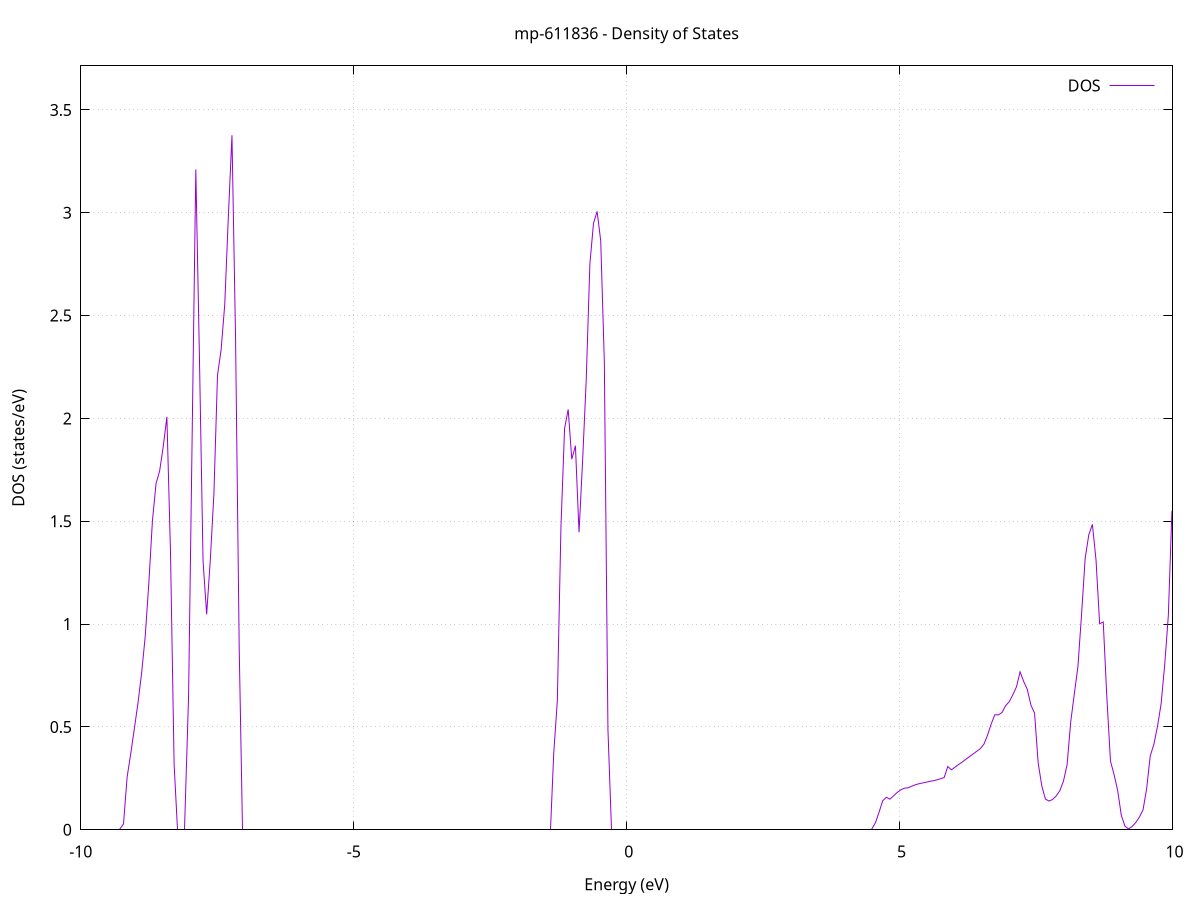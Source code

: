 set title 'mp-611836 - Density of States'
set xlabel 'Energy (eV)'
set ylabel 'DOS (states/eV)'
set grid
set xrange [-10:10]
set yrange [0:3.714]
set xzeroaxis lt -1
set terminal png size 800,600
set output 'mp-611836_dos_gnuplot.png'
plot '-' using 1:2 with lines title 'DOS'
-34.716700 0.000000
-34.650500 0.000000
-34.584300 0.000000
-34.518000 0.000000
-34.451800 0.000000
-34.385600 0.000000
-34.319300 0.000000
-34.253100 0.000000
-34.186900 0.000000
-34.120700 0.000000
-34.054400 0.000000
-33.988200 0.000000
-33.922000 0.000000
-33.855700 0.000000
-33.789500 0.000000
-33.723300 0.000000
-33.657000 0.000000
-33.590800 0.000000
-33.524600 0.000000
-33.458300 0.000000
-33.392100 0.000000
-33.325900 0.000000
-33.259600 0.000000
-33.193400 0.000000
-33.127200 0.000000
-33.060900 0.000000
-32.994700 0.000000
-32.928500 0.000000
-32.862200 0.000000
-32.796000 0.000000
-32.729800 0.000000
-32.663600 0.000000
-32.597300 0.000000
-32.531100 0.000000
-32.464900 0.000000
-32.398600 0.000000
-32.332400 0.000000
-32.266200 0.000000
-32.199900 0.000000
-32.133700 0.000000
-32.067500 0.000000
-32.001200 0.000000
-31.935000 0.000000
-31.868800 0.000000
-31.802500 0.000000
-31.736300 0.000000
-31.670100 0.000000
-31.603800 0.000000
-31.537600 0.000000
-31.471400 0.000000
-31.405100 0.000000
-31.338900 0.000000
-31.272700 0.000000
-31.206500 0.000000
-31.140200 0.000000
-31.074000 0.000000
-31.007800 0.000000
-30.941500 0.000000
-30.875300 0.000000
-30.809100 0.000000
-30.742800 0.000000
-30.676600 0.000000
-30.610400 0.000000
-30.544100 0.000000
-30.477900 0.000000
-30.411700 0.000000
-30.345400 0.000000
-30.279200 0.000000
-30.213000 0.000000
-30.146700 0.000000
-30.080500 0.000000
-30.014300 0.000000
-29.948100 0.000000
-29.881800 0.000000
-29.815600 0.000000
-29.749400 0.000000
-29.683100 0.000000
-29.616900 0.000000
-29.550700 0.000000
-29.484400 0.000000
-29.418200 0.000000
-29.352000 0.000000
-29.285700 0.000000
-29.219500 0.000000
-29.153300 0.000000
-29.087000 0.000000
-29.020800 0.000000
-28.954600 0.000000
-28.888300 0.000000
-28.822100 0.000000
-28.755900 0.000000
-28.689600 0.000000
-28.623400 0.000000
-28.557200 0.000000
-28.491000 0.000000
-28.424700 0.000000
-28.358500 0.000000
-28.292300 0.000000
-28.226000 0.000000
-28.159800 0.000000
-28.093600 0.000000
-28.027300 0.000000
-27.961100 0.000000
-27.894900 0.000000
-27.828600 0.000000
-27.762400 0.000000
-27.696200 0.000000
-27.629900 0.000000
-27.563700 0.000000
-27.497500 0.000000
-27.431200 7.122700
-27.365000 0.000000
-27.298800 0.000000
-27.232500 0.000000
-27.166300 0.000000
-27.100100 0.000000
-27.033900 0.000000
-26.967600 0.000000
-26.901400 0.000000
-26.835200 0.000000
-26.768900 0.000000
-26.702700 0.000000
-26.636500 0.000000
-26.570200 0.000000
-26.504000 0.000000
-26.437800 0.000000
-26.371500 0.000000
-26.305300 0.000000
-26.239100 0.000000
-26.172800 0.000000
-26.106600 0.000000
-26.040400 0.000000
-25.974100 0.000000
-25.907900 0.000000
-25.841700 0.000000
-25.775500 0.000000
-25.709200 0.000000
-25.643000 0.000000
-25.576800 0.000000
-25.510500 0.000000
-25.444300 0.000000
-25.378100 0.000000
-25.311800 0.000000
-25.245600 0.000000
-25.179400 0.000000
-25.113100 0.000000
-25.046900 0.000000
-24.980700 0.000000
-24.914400 0.000000
-24.848200 0.000000
-24.782000 0.000000
-24.715700 0.000000
-24.649500 0.000000
-24.583300 0.000000
-24.517000 0.000000
-24.450800 0.000000
-24.384600 0.000000
-24.318400 0.000000
-24.252100 0.000000
-24.185900 0.000000
-24.119700 0.000000
-24.053400 0.000000
-23.987200 0.000000
-23.921000 0.000000
-23.854700 0.000000
-23.788500 0.000000
-23.722300 0.000000
-23.656000 0.000000
-23.589800 0.000000
-23.523600 0.000000
-23.457300 0.000000
-23.391100 0.000000
-23.324900 0.000000
-23.258600 0.000000
-23.192400 0.000000
-23.126200 0.000000
-23.059900 0.000000
-22.993700 0.000000
-22.927500 0.000000
-22.861300 0.000000
-22.795000 0.000000
-22.728800 0.000000
-22.662600 0.000000
-22.596300 0.000000
-22.530100 0.000000
-22.463900 0.000000
-22.397600 0.000000
-22.331400 0.000000
-22.265200 0.000000
-22.198900 0.000000
-22.132700 0.000000
-22.066500 0.000000
-22.000200 0.000000
-21.934000 0.000000
-21.867800 0.000000
-21.801500 0.000000
-21.735300 0.000000
-21.669100 0.000000
-21.602900 0.000000
-21.536600 0.000000
-21.470400 0.000000
-21.404200 0.000000
-21.337900 0.000000
-21.271700 0.000000
-21.205500 0.000000
-21.139200 0.000000
-21.073000 0.000000
-21.006800 0.000000
-20.940500 0.000000
-20.874300 0.000000
-20.808100 0.000000
-20.741800 0.000000
-20.675600 0.000000
-20.609400 0.000000
-20.543100 0.000000
-20.476900 0.000000
-20.410700 0.000000
-20.344400 0.000000
-20.278200 0.000000
-20.212000 0.000000
-20.145800 0.000000
-20.079500 0.000000
-20.013300 0.000000
-19.947100 0.000000
-19.880800 0.000000
-19.814600 0.000000
-19.748400 0.000000
-19.682100 0.000000
-19.615900 0.000000
-19.549700 0.000000
-19.483400 0.000000
-19.417200 0.000000
-19.351000 0.000000
-19.284700 0.000000
-19.218500 0.000000
-19.152300 0.000000
-19.086000 0.000000
-19.019800 0.000000
-18.953600 0.000000
-18.887300 0.000000
-18.821100 0.000000
-18.754900 0.000000
-18.688700 0.000000
-18.622400 0.000000
-18.556200 0.000000
-18.490000 0.000000
-18.423700 0.000000
-18.357500 0.000000
-18.291300 0.000000
-18.225000 0.000000
-18.158800 0.000000
-18.092600 0.000000
-18.026300 0.000000
-17.960100 0.000000
-17.893900 0.000000
-17.827600 0.000000
-17.761400 0.000000
-17.695200 0.000000
-17.628900 0.000000
-17.562700 0.000000
-17.496500 0.000000
-17.430300 0.000000
-17.364000 0.000000
-17.297800 0.000000
-17.231600 0.000000
-17.165300 0.000000
-17.099100 0.000000
-17.032900 0.000000
-16.966600 0.000000
-16.900400 0.000000
-16.834200 0.000000
-16.767900 0.000000
-16.701700 0.000000
-16.635500 0.000000
-16.569200 0.000000
-16.503000 0.000000
-16.436800 0.000000
-16.370500 0.000000
-16.304300 0.000000
-16.238100 0.000000
-16.171800 0.000000
-16.105600 0.000000
-16.039400 0.000000
-15.973200 0.000000
-15.906900 0.000000
-15.840700 0.000000
-15.774500 0.000000
-15.708200 0.000000
-15.642000 0.000000
-15.575800 0.000000
-15.509500 0.000000
-15.443300 0.000000
-15.377100 0.000000
-15.310800 0.000000
-15.244600 0.376000
-15.178400 0.699800
-15.112100 1.094900
-15.045900 1.733400
-14.979700 3.137300
-14.913400 4.084500
-14.847200 5.174300
-14.781000 0.000000
-14.714800 0.000000
-14.648500 0.000000
-14.582300 0.000000
-14.516100 0.000000
-14.449800 0.000000
-14.383600 0.000000
-14.317400 0.000000
-14.251100 0.000000
-14.184900 0.000000
-14.118700 0.000000
-14.052400 0.000000
-13.986200 0.000000
-13.920000 0.000000
-13.853700 0.000000
-13.787500 0.000000
-13.721300 0.000000
-13.655000 0.000000
-13.588800 0.000000
-13.522600 0.000000
-13.456300 0.000000
-13.390100 0.000000
-13.323900 0.000000
-13.257700 0.000000
-13.191400 0.000000
-13.125200 0.000000
-13.059000 0.000000
-12.992700 0.000000
-12.926500 0.000000
-12.860300 0.000000
-12.794000 0.000000
-12.727800 0.000000
-12.661600 0.000000
-12.595300 0.000000
-12.529100 0.000000
-12.462900 0.000000
-12.396600 0.000000
-12.330400 0.000000
-12.264200 0.000000
-12.197900 0.000000
-12.131700 0.000000
-12.065500 0.000000
-11.999200 0.000000
-11.933000 0.000000
-11.866800 0.000000
-11.800600 0.000000
-11.734300 0.000000
-11.668100 0.000000
-11.601900 0.000000
-11.535600 0.000000
-11.469400 0.000000
-11.403200 0.000000
-11.336900 0.000000
-11.270700 0.000000
-11.204500 0.000000
-11.138200 0.000000
-11.072000 0.000000
-11.005800 0.000000
-10.939500 0.000000
-10.873300 0.000000
-10.807100 0.000000
-10.740800 0.000000
-10.674600 0.000000
-10.608400 0.000000
-10.542200 0.000000
-10.475900 0.000000
-10.409700 0.000000
-10.343500 0.000000
-10.277200 0.000000
-10.211000 0.000000
-10.144800 0.000000
-10.078500 0.000000
-10.012300 0.000000
-9.946100 0.000000
-9.879800 0.000000
-9.813600 0.000000
-9.747400 0.000000
-9.681100 0.000000
-9.614900 0.000000
-9.548700 0.000000
-9.482400 0.000000
-9.416200 0.000000
-9.350000 0.000000
-9.283700 0.000000
-9.217500 0.028400
-9.151300 0.256100
-9.085100 0.369800
-9.018800 0.491800
-8.952600 0.616100
-8.886400 0.760000
-8.820100 0.938500
-8.753900 1.196700
-8.687700 1.501600
-8.621400 1.682900
-8.555200 1.745000
-8.489000 1.864700
-8.422700 2.007500
-8.356500 1.347100
-8.290300 0.317700
-8.224000 0.000000
-8.157800 0.000000
-8.091600 0.000000
-8.025300 0.649200
-7.959100 1.931200
-7.892900 3.210300
-7.826600 2.300300
-7.760400 1.306800
-7.694200 1.047300
-7.628000 1.309500
-7.561700 1.629900
-7.495500 2.209800
-7.429300 2.333500
-7.363000 2.553000
-7.296800 2.979300
-7.230600 3.376500
-7.164300 2.385300
-7.098100 0.888300
-7.031900 0.000000
-6.965600 0.000000
-6.899400 0.000000
-6.833200 0.000000
-6.766900 0.000000
-6.700700 0.000000
-6.634500 0.000000
-6.568200 0.000000
-6.502000 0.000000
-6.435800 0.000000
-6.369600 0.000000
-6.303300 0.000000
-6.237100 0.000000
-6.170900 0.000000
-6.104600 0.000000
-6.038400 0.000000
-5.972200 0.000000
-5.905900 0.000000
-5.839700 0.000000
-5.773500 0.000000
-5.707200 0.000000
-5.641000 0.000000
-5.574800 0.000000
-5.508500 0.000000
-5.442300 0.000000
-5.376100 0.000000
-5.309800 0.000000
-5.243600 0.000000
-5.177400 0.000000
-5.111100 0.000000
-5.044900 0.000000
-4.978700 0.000000
-4.912500 0.000000
-4.846200 0.000000
-4.780000 0.000000
-4.713800 0.000000
-4.647500 0.000000
-4.581300 0.000000
-4.515100 0.000000
-4.448800 0.000000
-4.382600 0.000000
-4.316400 0.000000
-4.250100 0.000000
-4.183900 0.000000
-4.117700 0.000000
-4.051400 0.000000
-3.985200 0.000000
-3.919000 0.000000
-3.852700 0.000000
-3.786500 0.000000
-3.720300 0.000000
-3.654000 0.000000
-3.587800 0.000000
-3.521600 0.000000
-3.455400 0.000000
-3.389100 0.000000
-3.322900 0.000000
-3.256700 0.000000
-3.190400 0.000000
-3.124200 0.000000
-3.058000 0.000000
-2.991700 0.000000
-2.925500 0.000000
-2.859300 0.000000
-2.793000 0.000000
-2.726800 0.000000
-2.660600 0.000000
-2.594300 0.000000
-2.528100 0.000000
-2.461900 0.000000
-2.395600 0.000000
-2.329400 0.000000
-2.263200 0.000000
-2.197000 0.000000
-2.130700 0.000000
-2.064500 0.000000
-1.998300 0.000000
-1.932000 0.000000
-1.865800 0.000000
-1.799600 0.000000
-1.733300 0.000000
-1.667100 0.000000
-1.600900 0.000000
-1.534600 0.000000
-1.468400 0.000000
-1.402200 0.000000
-1.335900 0.370600
-1.269700 0.627100
-1.203500 1.472800
-1.137200 1.950900
-1.071000 2.043700
-1.004800 1.801500
-0.938500 1.867300
-0.872300 1.446300
-0.806100 1.798300
-0.739900 2.191800
-0.673600 2.750600
-0.607400 2.948600
-0.541200 3.006300
-0.474900 2.863900
-0.408700 2.274500
-0.342500 0.486300
-0.276200 0.000000
-0.210000 0.000000
-0.143800 0.000000
-0.077500 0.000000
-0.011300 0.000000
0.054900 0.000000
0.121200 0.000000
0.187400 0.000000
0.253600 0.000000
0.319900 0.000000
0.386100 0.000000
0.452300 0.000000
0.518600 0.000000
0.584800 0.000000
0.651000 0.000000
0.717200 0.000000
0.783500 0.000000
0.849700 0.000000
0.915900 0.000000
0.982200 0.000000
1.048400 0.000000
1.114600 0.000000
1.180900 0.000000
1.247100 0.000000
1.313300 0.000000
1.379600 0.000000
1.445800 0.000000
1.512000 0.000000
1.578300 0.000000
1.644500 0.000000
1.710700 0.000000
1.777000 0.000000
1.843200 0.000000
1.909400 0.000000
1.975600 0.000000
2.041900 0.000000
2.108100 0.000000
2.174300 0.000000
2.240600 0.000000
2.306800 0.000000
2.373000 0.000000
2.439300 0.000000
2.505500 0.000000
2.571700 0.000000
2.638000 0.000000
2.704200 0.000000
2.770400 0.000000
2.836700 0.000000
2.902900 0.000000
2.969100 0.000000
3.035400 0.000000
3.101600 0.000000
3.167800 0.000000
3.234100 0.000000
3.300300 0.000000
3.366500 0.000000
3.432700 0.000000
3.499000 0.000000
3.565200 0.000000
3.631400 0.000000
3.697700 0.000000
3.763900 0.000000
3.830100 0.000000
3.896400 0.000000
3.962600 0.000000
4.028800 0.000000
4.095100 0.000000
4.161300 0.000000
4.227500 0.000000
4.293800 0.000000
4.360000 0.000000
4.426200 0.000000
4.492500 0.000000
4.558700 0.034600
4.624900 0.086000
4.691200 0.140900
4.757400 0.158000
4.823600 0.148800
4.889800 0.165000
4.956100 0.181300
5.022300 0.194100
5.088500 0.202300
5.154800 0.204100
5.221000 0.211600
5.287200 0.218600
5.353500 0.223700
5.419700 0.227500
5.485900 0.231200
5.552200 0.235300
5.618400 0.238300
5.684600 0.242500
5.750900 0.248300
5.817100 0.254200
5.883300 0.307600
5.949600 0.291500
6.015800 0.304600
6.082000 0.317200
6.148200 0.329500
6.214500 0.342700
6.280700 0.355700
6.346900 0.368600
6.413200 0.381500
6.479400 0.394400
6.545600 0.416400
6.611900 0.460100
6.678100 0.513900
6.744300 0.559100
6.810600 0.558300
6.876800 0.570100
6.943000 0.603300
7.009300 0.622700
7.075500 0.656700
7.141700 0.695100
7.208000 0.767900
7.274200 0.720700
7.340400 0.682100
7.406700 0.605700
7.472900 0.567200
7.539100 0.325400
7.605300 0.213100
7.671600 0.149300
7.737800 0.139600
7.804000 0.147500
7.870300 0.164600
7.936500 0.190200
8.002700 0.236800
8.069000 0.316400
8.135200 0.523800
8.201400 0.660700
8.267700 0.793800
8.333900 1.046800
8.400100 1.319900
8.466400 1.433900
8.532600 1.484900
8.598800 1.312100
8.665100 1.001700
8.731300 1.010400
8.797500 0.643300
8.863800 0.333800
8.930000 0.267700
8.996200 0.190100
9.062400 0.070100
9.128700 0.017400
9.194900 0.004200
9.261100 0.016100
9.327400 0.035400
9.393600 0.061600
9.459800 0.096300
9.526100 0.199000
9.592300 0.359100
9.658500 0.415100
9.724800 0.502600
9.791000 0.611500
9.857200 0.801900
9.923500 1.040700
9.989700 1.550600
10.055900 1.120900
10.122200 0.777900
10.188400 0.707400
10.254600 0.663500
10.320800 0.612400
10.387100 0.558400
10.453300 0.514800
10.519500 0.473400
10.585800 0.415500
10.652000 0.363600
10.718200 0.323600
10.784500 0.302400
10.850700 0.273900
10.916900 0.287200
10.983200 0.338000
11.049400 0.392200
11.115600 0.552900
11.181900 0.690000
11.248100 0.813500
11.314300 0.891700
11.380600 0.986800
11.446800 0.847100
11.513000 0.737800
11.579300 0.679000
11.645500 0.612500
11.711700 0.576200
11.777900 0.549300
11.844200 0.522300
11.910400 0.472100
11.976600 0.434100
12.042900 0.421500
12.109100 0.418800
12.175300 0.417100
12.241600 0.419400
12.307800 0.425600
12.374000 0.416900
12.440300 0.393000
12.506500 0.364900
12.572700 0.348900
12.639000 0.324000
12.705200 0.292000
12.771400 0.266000
12.837700 0.229500
12.903900 0.184300
12.970100 0.155300
13.036400 0.136900
13.102600 0.122100
13.168800 0.109400
13.235000 0.112800
13.301300 0.147600
13.367500 0.234900
13.433700 0.288600
13.500000 0.335100
13.566200 0.388700
13.632400 0.440200
13.698700 0.522800
13.764900 0.585500
13.831100 0.590100
13.897400 0.586000
13.963600 0.858500
14.029800 0.639100
14.096100 0.594700
14.162300 0.568200
14.228500 0.554800
14.294800 0.530700
14.361000 0.500800
14.427200 0.473900
14.493400 0.455500
14.559700 0.456200
14.625900 0.450700
14.692100 0.400600
14.758400 0.409200
14.824600 0.431000
14.890800 0.443700
14.957100 0.482900
15.023300 0.512400
15.089500 0.526700
15.155800 0.564800
15.222000 0.618900
15.288200 0.652400
15.354500 0.660700
15.420700 0.707500
15.486900 0.798600
15.553200 0.813000
15.619400 0.792200
15.685600 0.773500
15.751900 0.739100
15.818100 0.702300
15.884300 0.673000
15.950500 0.748400
16.016800 0.660200
16.083000 0.619500
16.149200 0.600500
16.215500 0.576500
16.281700 0.553700
16.347900 0.549200
16.414200 0.578100
16.480400 0.554100
16.546600 0.533300
16.612900 0.505400
16.679100 0.495300
16.745300 0.490900
16.811600 0.468400
16.877800 0.434400
16.944000 0.419300
17.010300 0.429800
17.076500 0.448600
17.142700 0.466000
17.209000 0.487700
17.275200 0.507600
17.341400 0.501800
17.407600 0.482700
17.473900 0.474800
17.540100 0.498700
17.606300 0.523500
17.672600 0.505500
17.738800 0.492900
17.805000 0.502300
17.871300 0.529900
17.937500 0.545700
18.003700 0.586000
18.070000 0.601800
18.136200 0.548000
18.202400 0.522500
18.268700 0.507300
18.334900 0.480400
18.401100 0.461200
18.467400 0.445400
18.533600 0.461500
18.599800 0.440700
18.666000 0.426100
18.732300 0.438600
18.798500 0.411400
18.864700 0.417000
18.931000 0.438400
18.997200 0.457500
19.063400 0.476100
19.129700 0.493900
19.195900 0.507200
19.262100 0.521400
19.328400 0.552800
19.394600 0.597400
19.460800 0.553200
19.527100 0.503700
19.593300 0.490700
19.659500 0.485800
19.725800 0.481200
19.792000 0.482400
19.858200 0.483200
19.924500 0.470800
19.990700 0.453800
20.056900 0.443700
20.123100 0.435200
20.189400 0.422600
20.255600 0.412500
20.321800 0.409500
20.388100 0.416200
20.454300 0.458100
20.520500 0.507800
20.586800 0.530600
20.653000 0.531500
20.719200 0.543000
20.785500 0.559800
20.851700 0.579400
20.917900 0.607800
20.984200 0.606500
21.050400 0.604500
21.116600 0.600300
21.182900 0.597200
21.249100 0.586000
21.315300 0.567900
21.381600 0.565900
21.447800 0.559700
21.514000 0.564100
21.580200 0.593100
21.646500 0.624800
21.712700 0.659200
21.778900 0.705400
21.845200 0.752700
21.911400 0.793900
21.977600 0.823700
22.043900 0.850300
22.110100 0.864800
22.176300 0.837400
22.242600 0.811900
22.308800 0.770500
22.375000 0.729600
22.441300 0.689000
22.507500 0.656800
22.573700 0.657900
22.640000 0.614800
22.706200 0.558800
22.772400 0.537200
22.838600 0.529000
22.904900 0.517700
22.971100 0.508100
23.037300 0.485100
23.103600 0.454100
23.169800 0.445800
23.236000 0.449700
23.302300 0.495400
23.368500 0.567200
23.434700 0.640100
23.501000 0.715200
23.567200 0.771500
23.633400 0.803400
23.699700 0.838900
23.765900 0.886700
23.832100 0.849000
23.898400 0.828300
23.964600 0.799600
24.030800 0.766400
24.097100 0.677000
24.163300 0.521900
24.229500 0.425100
24.295700 0.388400
24.362000 0.376300
24.428200 0.429300
24.494400 0.489000
24.560700 0.547300
24.626900 0.597000
24.693100 0.631300
24.759400 0.656000
24.825600 0.688000
24.891800 0.756900
24.958100 0.815700
25.024300 0.866600
25.090500 0.947300
25.156800 0.931000
25.223000 0.940800
25.289200 0.984500
25.355500 0.942500
25.421700 0.905000
25.487900 0.768700
25.554200 0.718700
25.620400 0.618800
25.686600 0.566700
25.752800 0.628600
25.819100 0.755600
25.885300 0.789000
25.951500 0.809600
26.017800 0.841800
26.084000 0.881100
26.150200 0.961500
26.216500 0.991700
26.282700 1.051000
26.348900 1.086700
26.415200 1.126300
26.481400 1.100500
26.547600 1.021000
26.613900 0.970200
26.680100 0.948600
26.746300 1.004300
26.812600 0.887500
26.878800 0.781400
26.945000 0.688000
27.011200 0.623000
27.077500 0.565900
27.143700 0.581100
27.209900 0.653100
27.276200 0.674300
27.342400 0.730700
27.408600 0.802100
27.474900 0.855300
27.541100 0.889900
27.607300 0.828100
27.673600 0.805400
27.739800 0.807300
27.806000 0.851700
27.872300 0.819100
27.938500 0.757700
28.004700 0.736400
28.071000 0.747400
28.137200 0.793700
28.203400 0.815200
28.269700 0.851900
28.335900 0.842900
28.402100 0.995600
28.468300 1.041700
28.534600 1.069700
28.600800 1.101100
28.667000 1.134200
28.733300 1.083500
28.799500 1.058100
28.865700 1.059300
28.932000 1.040600
28.998200 1.045200
29.064400 0.986300
29.130700 0.961800
29.196900 0.948200
29.263100 0.904800
29.329400 0.863600
29.395600 0.786200
29.461800 0.731400
29.528100 0.708800
29.594300 0.685000
29.660500 0.671900
29.726800 0.727600
29.793000 0.771200
29.859200 0.893700
29.925400 1.062400
29.991700 0.907300
30.057900 0.774300
30.124100 0.693300
30.190400 0.650600
30.256600 0.731800
30.322800 0.692200
30.389100 0.731400
30.455300 0.740300
30.521500 0.699600
30.587800 0.677900
30.654000 0.654000
30.720200 0.629700
30.786500 0.615500
30.852700 0.658300
30.918900 0.720500
30.985200 0.737400
31.051400 0.748500
31.117600 0.745200
31.183800 0.731600
31.250100 0.725300
31.316300 0.725700
31.382500 0.734700
31.448800 0.734500
31.515000 0.768200
31.581200 0.755600
31.647500 0.771400
31.713700 0.802900
31.779900 0.767800
31.846200 0.725800
31.912400 0.700700
31.978600 0.686000
32.044900 0.700100
32.111100 0.672300
32.177300 0.637600
32.243600 0.613400
32.309800 0.598400
32.376000 0.594000
32.442300 0.584400
32.508500 0.584300
32.574700 0.596800
32.640900 0.610200
32.707200 0.621000
32.773400 0.635000
32.839600 0.665500
32.905900 0.663800
32.972100 0.686600
33.038300 0.723200
33.104600 0.748900
33.170800 0.812400
33.237000 0.745000
33.303300 0.731100
33.369500 0.710100
33.435700 0.707800
33.502000 0.698800
33.568200 0.689300
33.634400 0.692000
33.700700 0.653800
33.766900 0.631100
33.833100 0.591100
33.899400 0.581400
33.965600 0.586200
34.031800 0.579400
34.098000 0.581000
34.164300 0.585800
34.230500 0.533600
34.296700 0.537100
34.363000 0.547200
34.429200 0.562800
34.495400 0.580700
34.561700 0.613600
34.627900 0.640300
34.694100 0.646900
34.760400 0.659600
34.826600 0.685900
34.892800 0.694000
34.959100 0.728300
35.025300 0.725000
35.091500 0.716500
35.157800 0.710800
35.224000 0.708500
35.290200 0.698300
35.356400 0.685900
35.422700 0.676300
35.488900 0.659200
35.555100 0.645000
35.621400 0.635200
35.687600 0.749300
35.753800 0.751400
35.820100 0.771100
35.886300 0.785300
35.952500 0.799200
36.018800 0.796700
36.085000 0.818000
36.151200 0.861000
36.217500 0.855900
36.283700 0.837400
36.349900 0.832300
36.416200 0.982900
36.482400 0.903400
36.548600 0.850400
36.614900 0.831100
36.681100 0.834300
36.747300 0.839600
36.813500 0.836600
36.879800 0.828200
36.946000 0.796000
37.012200 0.771400
37.078500 0.750900
37.144700 0.753600
37.210900 0.778700
37.277200 0.801000
37.343400 0.808100
37.409600 0.814900
37.475900 0.826400
37.542100 0.812900
37.608300 0.767800
37.674600 0.772500
37.740800 0.798900
37.807000 0.801300
37.873300 0.802500
37.939500 0.807600
38.005700 0.812200
38.071900 0.794500
38.138200 0.731300
38.204400 0.696400
38.270600 0.704000
38.336900 0.754600
38.403100 0.792200
38.469300 0.785000
38.535600 0.782600
38.601800 0.781500
38.668000 0.779900
38.734300 0.777100
38.800500 0.781300
38.866700 0.790900
38.933000 0.800300
38.999200 0.818200
39.065400 0.859400
39.131700 0.900500
39.197900 0.901000
39.264100 0.852400
39.330400 0.813700
39.396600 0.803100
39.462800 0.832000
39.529000 0.848800
39.595300 0.857700
39.661500 0.870600
39.727700 0.943900
39.794000 1.013300
39.860200 1.003900
39.926400 0.992800
39.992700 1.008800
40.058900 1.017800
40.125100 0.994200
40.191400 0.949500
40.257600 0.940300
40.323800 0.914500
40.390100 0.856700
40.456300 0.863800
40.522500 0.835500
40.588800 0.789700
40.655000 0.761800
40.721200 0.737600
40.787500 0.737300
40.853700 0.770100
40.919900 0.842700
40.986100 0.904000
41.052400 0.980200
41.118600 1.064700
41.184800 1.082600
41.251100 1.074200
41.317300 1.023300
41.383500 0.985600
41.449800 0.837100
41.516000 0.789300
41.582200 0.768200
41.648500 0.771700
41.714700 0.761100
41.780900 0.761400
41.847200 0.769900
41.913400 0.761800
41.979600 0.726400
42.045900 0.713700
42.112100 0.740000
42.178300 0.768400
42.244500 0.797900
42.310800 0.831400
42.377000 0.859600
42.443200 0.891500
42.509500 0.926000
42.575700 0.953000
42.641900 0.979100
42.708200 0.978500
42.774400 0.951800
42.840600 0.916600
42.906900 0.866100
42.973100 0.832700
43.039300 0.816600
43.105600 0.818300
43.171800 0.812000
43.238000 0.812400
43.304300 0.778400
43.370500 0.751100
43.436700 0.754100
43.503000 0.723100
43.569200 0.730300
43.635400 0.750300
43.701600 0.771400
43.767900 0.813200
43.834100 0.839300
43.900300 0.843000
43.966600 0.839800
44.032800 0.858400
44.099000 0.854100
44.165300 0.847100
44.231500 0.843900
44.297700 0.830800
44.364000 0.813900
44.430200 0.789300
44.496400 0.771900
44.562700 0.781400
44.628900 0.795400
44.695100 0.816000
44.761400 0.829000
44.827600 0.837800
44.893800 0.872300
44.960100 0.901900
45.026300 0.938200
45.092500 0.962800
45.158700 0.979600
45.225000 0.973200
45.291200 0.977200
45.357400 0.995900
45.423700 0.971700
45.489900 0.945200
45.556100 0.913300
45.622400 0.900300
45.688600 0.897400
45.754800 0.903800
45.821100 0.908400
45.887300 0.909000
45.953500 0.910400
46.019800 0.912600
46.086000 0.906800
46.152200 0.894900
46.218500 0.893700
46.284700 0.892400
46.350900 0.927300
46.417100 1.009300
46.483400 1.046700
46.549600 1.096000
46.615800 1.141500
46.682100 1.122900
46.748300 1.105300
46.814500 1.071700
46.880800 1.026300
46.947000 0.961800
47.013200 0.936000
47.079500 0.934800
47.145700 0.925200
47.211900 0.922200
47.278200 0.949900
47.344400 0.987000
47.410600 0.999700
47.476900 1.014800
47.543100 1.008400
47.609300 0.984900
47.675600 0.957300
47.741800 0.997100
47.808000 1.028500
47.874200 1.071600
47.940500 1.105300
48.006700 1.021300
48.072900 0.992100
48.139200 0.989300
48.205400 0.983100
48.271600 1.009400
48.337900 1.053900
48.404100 1.058200
48.470300 1.061600
48.536600 1.046700
48.602800 1.032700
48.669000 1.031500
48.735300 1.029800
48.801500 1.012700
48.867700 1.008500
48.934000 1.029800
49.000200 1.032500
49.066400 1.018900
49.132700 1.020200
49.198900 1.038800
49.265100 1.033800
49.331300 1.001900
49.397600 0.976300
49.463800 0.957200
49.530000 0.949500
49.596300 0.990500
49.662500 1.005500
49.728700 0.972800
49.795000 0.888300
49.861200 0.864100
49.927400 0.861600
49.993700 0.866700
50.059900 0.883100
50.126100 0.905900
50.192400 0.930700
50.258600 0.953000
50.324800 0.981500
50.391100 0.926900
50.457300 0.906900
50.523500 0.911900
50.589700 0.921700
50.656000 0.908900
50.722200 0.884600
50.788400 0.875000
50.854700 0.884800
50.920900 0.892000
50.987100 0.902100
51.053400 0.949600
51.119600 0.944500
51.185800 0.938500
51.252100 0.941300
51.318300 0.943600
51.384500 0.945400
51.450800 0.946600
51.517000 0.932200
51.583200 0.912100
51.649500 0.906500
51.715700 0.905900
51.781900 0.913100
51.848200 0.918400
51.914400 0.906200
51.980600 0.880900
52.046800 0.886400
52.113100 0.906200
52.179300 0.922900
52.245500 0.932200
52.311800 0.971600
52.378000 0.986300
52.444200 0.983500
52.510500 0.997900
52.576700 0.996500
52.642900 0.982500
52.709200 0.969600
52.775400 0.954300
52.841600 0.928800
52.907900 0.876600
52.974100 0.860300
53.040300 0.846700
53.106600 0.851300
53.172800 0.861100
53.239000 0.860400
53.305300 0.845300
53.371500 0.854500
53.437700 0.972900
53.503900 0.921400
53.570200 0.888600
53.636400 0.876100
53.702600 0.867100
53.768900 0.858100
53.835100 0.867400
53.901300 0.886500
53.967600 0.903400
54.033800 0.916500
54.100000 0.938100
54.166300 0.989400
54.232500 0.987000
54.298700 1.018600
54.365000 1.101000
54.431200 1.029900
54.497400 1.020800
54.563700 1.015400
54.629900 1.005300
54.696100 0.987800
54.762300 0.975200
54.828600 0.963600
54.894800 0.957300
54.961000 0.977800
55.027300 0.993700
55.093500 1.017500
55.159700 1.029800
55.226000 1.016700
55.292200 1.024900
55.358400 1.045900
55.424700 1.085200
55.490900 1.131900
55.557100 1.143900
55.623400 1.137900
55.689600 1.116000
55.755800 1.111500
55.822100 1.092300
55.888300 1.065000
55.954500 1.076800
56.020800 1.039300
56.087000 1.025100
56.153200 1.027500
56.219400 1.084100
56.285700 0.990900
56.351900 0.979000
56.418100 0.973800
56.484400 0.974900
56.550600 0.999900
56.616800 1.055500
56.683100 1.022200
56.749300 1.040500
56.815500 1.074400
56.881800 1.111900
56.948000 1.141600
57.014200 1.182400
57.080500 1.226300
57.146700 1.168900
57.212900 1.166500
57.279200 1.179300
57.345400 1.125100
57.411600 1.049000
57.477900 0.970600
57.544100 0.899900
57.610300 0.887300
57.676500 0.901200
57.742800 0.897300
57.809000 0.903800
57.875200 0.947700
57.941500 0.974500
58.007700 0.947300
58.073900 0.964400
58.140200 1.009200
58.206400 1.057600
58.272600 1.059100
58.338900 0.989700
58.405100 0.931900
58.471300 0.916400
58.537600 0.861100
58.603800 0.857100
58.670000 0.889800
58.736300 0.939200
58.802500 0.995900
58.868700 1.046800
58.934900 1.045000
59.001200 0.977500
59.067400 0.952200
59.133600 0.909200
59.199900 0.877000
59.266100 0.838900
59.332300 0.838500
59.398600 0.857400
59.464800 0.875000
59.531000 0.927800
59.597300 0.860400
59.663500 0.834900
59.729700 0.850000
59.796000 0.827700
59.862200 0.832600
59.928400 0.839700
59.994700 0.848400
60.060900 0.860300
60.127100 0.891600
60.193400 0.928100
60.259600 0.952900
60.325800 0.969400
60.392000 0.986500
60.458300 1.022700
60.524500 1.053200
60.590700 1.044000
60.657000 1.013000
60.723200 1.010700
60.789400 1.026100
60.855700 1.049200
60.921900 1.030200
60.988100 1.022500
61.054400 1.032000
61.120600 1.056400
61.186800 1.098700
61.253100 1.163100
61.319300 1.250800
61.385500 1.257300
61.451800 1.242000
61.518000 1.135200
61.584200 1.064600
61.650500 1.024200
61.716700 0.979100
61.782900 1.000500
61.849100 0.931600
61.915400 0.982000
61.981600 1.001900
62.047800 1.042600
62.114100 1.056900
62.180300 1.049300
62.246500 1.027100
62.312800 1.035000
62.379000 1.030100
62.445200 1.045800
62.511500 1.071600
62.577700 1.091900
62.643900 1.092400
62.710200 1.082100
62.776400 1.171800
62.842600 1.116900
62.908900 1.086200
62.975100 1.054000
63.041300 1.065200
63.107500 1.062400
63.173800 1.068600
63.240000 1.111900
63.306200 1.131700
63.372500 1.128000
63.438700 1.102600
63.504900 1.073200
63.571200 1.022500
63.637400 1.000600
63.703600 0.945800
63.769900 0.941200
63.836100 0.956500
63.902300 0.988800
63.968600 1.015400
64.034800 1.034000
64.101000 1.077500
64.167300 1.077600
64.233500 1.044300
64.299700 0.994300
64.366000 0.914000
64.432200 0.892000
64.498400 0.926200
64.564600 0.975800
64.630900 1.012600
64.697100 1.060200
64.763300 1.065400
64.829600 1.097100
64.895800 1.125900
64.962000 1.167800
65.028300 1.212100
65.094500 1.228000
65.160700 1.280600
65.227000 1.275200
65.293200 1.230100
65.359400 1.187500
65.425700 1.130800
65.491900 1.085700
65.558100 1.067200
65.624400 1.096900
65.690600 1.100000
65.756800 1.084100
65.823100 1.086700
65.889300 1.075500
65.955500 1.063300
66.021700 1.047500
66.088000 1.048700
66.154200 1.030300
66.220400 1.078100
66.286700 1.151300
66.352900 1.141900
66.419100 1.158000
66.485400 1.152400
66.551600 1.159600
66.617800 1.163200
66.684100 1.071400
66.750300 0.997700
66.816500 0.965700
66.882800 0.943400
66.949000 0.930700
67.015200 0.923900
67.081500 0.919300
67.147700 0.934800
67.213900 0.973400
67.280100 0.998400
67.346400 1.038100
67.412600 1.085000
67.478800 1.119100
67.545100 1.144200
67.611300 1.157600
67.677500 1.211600
67.743800 1.198600
67.810000 1.243300
67.876200 1.285300
67.942500 1.253100
68.008700 1.180300
68.074900 1.143300
68.141200 1.095200
68.207400 1.065100
68.273600 1.044500
68.339900 1.042700
68.406100 1.053000
68.472300 1.058200
68.538600 1.082500
68.604800 1.116900
68.671000 1.200300
68.737200 1.217200
68.803500 1.146000
68.869700 1.105400
68.935900 1.112500
69.002200 1.129000
69.068400 1.128800
69.134600 1.137900
69.200900 1.137000
69.267100 1.100200
69.333300 1.056900
69.399600 1.081200
69.465800 1.093500
69.532000 1.097900
69.598300 1.135400
69.664500 1.114300
69.730700 1.065100
69.797000 1.038700
69.863200 1.025100
69.929400 1.047000
69.995700 1.049500
70.061900 1.051000
70.128100 1.023700
70.194300 0.999000
70.260600 1.022600
70.326800 1.060800
70.393000 1.104500
70.459300 1.117900
70.525500 1.094700
70.591700 1.093600
70.658000 1.105900
70.724200 1.108700
70.790400 1.123300
70.856700 1.126200
70.922900 1.136800
70.989100 1.148100
71.055400 1.155100
71.121600 1.151700
71.187800 1.138800
71.254100 1.103900
71.320300 1.077200
71.386500 1.066100
71.452700 1.052100
71.519000 1.034500
71.585200 1.021400
71.651400 1.024500
71.717700 1.032800
71.783900 1.041700
71.850100 1.029900
71.916400 1.016900
71.982600 1.002900
72.048800 1.022600
72.115100 1.039200
72.181300 1.042500
72.247500 1.020000
72.313800 0.991100
72.380000 0.991500
72.446200 0.998900
72.512500 1.024500
72.578700 1.056300
72.644900 1.101300
72.711200 1.144500
72.777400 1.152900
72.843600 1.154200
72.909800 1.171500
72.976100 1.180100
73.042300 1.185600
73.108500 1.178700
73.174800 1.167800
73.241000 1.161300
73.307200 1.163700
73.373500 1.148100
73.439700 1.141000
73.505900 1.144500
73.572200 1.149000
73.638400 1.152400
73.704600 1.171000
73.770900 1.161800
73.837100 1.160800
73.903300 1.151400
73.969600 1.139200
74.035800 1.116900
74.102000 1.104400
74.168300 1.114800
74.234500 1.125400
74.300700 1.115800
74.366900 1.120500
74.433200 1.159300
74.499400 1.164100
74.565600 1.140700
74.631900 1.110900
74.698100 1.096800
74.764300 1.095700
74.830600 1.118000
74.896800 1.150600
74.963000 1.163800
75.029300 1.176400
75.095500 1.189700
75.161700 1.203400
75.228000 1.208100
75.294200 1.201900
75.360400 1.137800
75.426700 1.070400
75.492900 1.056100
75.559100 1.067100
75.625300 1.091800
75.691600 1.114900
75.757800 1.150300
75.824000 1.150400
75.890300 1.157200
75.956500 1.157100
76.022700 1.158800
76.089000 1.147100
76.155200 1.050900
76.221400 1.052200
76.287700 1.066400
76.353900 1.087800
76.420100 1.096900
76.486400 1.119500
76.552600 1.132900
76.618800 1.191800
76.685100 1.334500
76.751300 1.339500
76.817500 1.316700
76.883800 1.284200
76.950000 1.266000
77.016200 1.260400
77.082400 1.265500
77.148700 1.274800
77.214900 1.317600
77.281100 1.316000
77.347400 1.296800
77.413600 1.257400
77.479800 1.228900
77.546100 1.192700
77.612300 1.164600
77.678500 1.136900
77.744800 1.164000
77.811000 1.155800
77.877200 1.161300
77.943500 1.178600
78.009700 1.195100
78.075900 1.202200
78.142200 1.200700
78.208400 1.170300
78.274600 1.131200
78.340900 1.118400
78.407100 1.089400
78.473300 1.073900
78.539500 1.093500
78.605800 1.122400
78.672000 1.147800
78.738200 1.159500
78.804500 1.191700
78.870700 1.224400
78.936900 1.239200
79.003200 1.223700
79.069400 1.222400
79.135600 1.223800
79.201900 1.229700
79.268100 1.220400
79.334300 1.182700
79.400600 1.156800
79.466800 1.133500
79.533000 1.113800
79.599300 1.116600
79.665500 1.098800
79.731700 1.095600
79.797900 1.092900
79.864200 1.119200
79.930400 1.147000
79.996600 1.179700
80.062900 1.160900
80.129100 1.121500
80.195300 1.104000
80.261600 1.093300
80.327800 1.114200
80.394000 1.120500
80.460300 1.131800
80.526500 1.149200
80.592700 1.173400
80.659000 1.187700
80.725200 1.191300
80.791400 1.179900
80.857700 1.157000
80.923900 1.125600
80.990100 1.105900
81.056400 1.101200
81.122600 1.114000
81.188800 1.157900
81.255000 1.184300
81.321300 1.148400
81.387500 1.290100
81.453700 1.279900
81.520000 1.251100
81.586200 1.224600
81.652400 1.194500
81.718700 1.138600
81.784900 1.074500
81.851100 1.009600
81.917400 1.014300
81.983600 0.999800
82.049800 1.028900
82.116100 1.117100
82.182300 1.125200
82.248500 1.141500
82.314800 1.150000
82.381000 1.142800
82.447200 1.135100
82.513500 1.116900
82.579700 1.090800
82.645900 1.114500
82.712100 1.179500
82.778400 1.230000
82.844600 1.259700
82.910800 1.169700
82.977100 1.142600
83.043300 1.102700
83.109500 1.131800
83.175800 1.104700
83.242000 1.089900
83.308200 1.051500
83.374500 1.039100
83.440700 1.065000
83.506900 1.109800
83.573200 1.209000
83.639400 1.295400
83.705600 1.365300
83.771900 1.331500
83.838100 1.310200
83.904300 1.263300
83.970500 1.235400
84.036800 1.276500
84.103000 1.241000
84.169200 1.191700
84.235500 1.176100
84.301700 1.162600
84.367900 1.176400
84.434200 1.180500
84.500400 1.191500
84.566600 1.212500
84.632900 1.255100
84.699100 1.288900
84.765300 1.347900
84.831600 1.364300
84.897800 1.262000
84.964000 1.241900
85.030300 1.270100
85.096500 1.263200
85.162700 1.311300
85.229000 1.311200
85.295200 1.316000
85.361400 1.367100
85.427600 1.437900
85.493900 1.382900
85.560100 1.300900
85.626300 1.228100
85.692600 1.170700
85.758800 1.125800
85.825000 1.109400
85.891300 1.141900
85.957500 1.239500
86.023700 1.317800
86.090000 1.233600
86.156200 1.228200
86.222400 1.230100
86.288700 1.204000
86.354900 1.174500
86.421100 1.122300
86.487400 1.098400
86.553600 1.091300
86.619800 1.101100
86.686100 1.140100
86.752300 1.242300
86.818500 1.240800
86.884700 1.319400
86.951000 1.351200
87.017200 1.302700
87.083400 1.287400
87.149700 1.216200
87.215900 1.135300
87.282100 1.003600
87.348400 0.940900
87.414600 0.909800
87.480800 0.908100
87.547100 0.945900
87.613300 0.926400
87.679500 0.888000
87.745800 0.861500
87.812000 0.823100
87.878200 0.767000
87.944500 0.693800
88.010700 0.645800
88.076900 0.611500
88.143100 0.579200
88.209400 0.548900
88.275600 0.535200
88.341800 0.475000
88.408100 0.441700
88.474300 0.416800
88.540500 0.402600
88.606800 0.392600
88.673000 0.387800
88.739200 0.375700
88.805500 0.336900
88.871700 0.313700
88.937900 0.293600
89.004200 0.276500
89.070400 0.262800
89.136600 0.253600
89.202900 0.248400
89.269100 0.237900
89.335300 0.220200
89.401600 0.199400
89.467800 0.179100
89.534000 0.164400
89.600200 0.149500
89.666500 0.133400
89.732700 0.114300
89.798900 0.099100
89.865200 0.086700
89.931400 0.077900
89.997600 0.072000
90.063900 0.067600
90.130100 0.068000
90.196300 0.070500
90.262600 0.055100
90.328800 0.039900
90.395000 0.031000
90.461300 0.025700
90.527500 0.020400
90.593700 0.015100
90.660000 0.010700
90.726200 0.007900
90.792400 0.006600
90.858700 0.005700
90.924900 0.004900
90.991100 0.004100
91.057300 0.003400
91.123600 0.002800
91.189800 0.002200
91.256000 0.001700
91.322300 0.001200
91.388500 0.000900
91.454700 0.000600
91.521000 0.000300
91.587200 0.000100
91.653400 0.000000
91.719700 0.000000
91.785900 0.000000
91.852100 0.000000
91.918400 0.000000
91.984600 0.000000
92.050800 0.000000
92.117100 0.000000
92.183300 0.000000
92.249500 0.000000
92.315700 0.000000
92.382000 0.000000
92.448200 0.000000
92.514400 0.000000
92.580700 0.000000
92.646900 0.000000
92.713100 0.000000
92.779400 0.000000
92.845600 0.000000
92.911800 0.000000
92.978100 0.000000
93.044300 0.000000
93.110500 0.000000
93.176800 0.000000
93.243000 0.000000
93.309200 0.000000
93.375500 0.000000
93.441700 0.000000
93.507900 0.000000
93.574200 0.000000
93.640400 0.000000
93.706600 0.000000
93.772800 0.000000
93.839100 0.000000
93.905300 0.000000
93.971500 0.000000
94.037800 0.000000
94.104000 0.000000
94.170200 0.000000
94.236500 0.000000
94.302700 0.000000
94.368900 0.000000
94.435200 0.000000
94.501400 0.000000
94.567600 0.000000
94.633900 0.000000
94.700100 0.000000
94.766300 0.000000
94.832600 0.000000
94.898800 0.000000
94.965000 0.000000
95.031200 0.000000
95.097500 0.000000
95.163700 0.000000
95.229900 0.000000
95.296200 0.000000
95.362400 0.000000
95.428600 0.000000
95.494900 0.000000
95.561100 0.000000
95.627300 0.000000
95.693600 0.000000
95.759800 0.000000
95.826000 0.000000
95.892300 0.000000
95.958500 0.000000
96.024700 0.000000
96.091000 0.000000
96.157200 0.000000
96.223400 0.000000
96.289700 0.000000
96.355900 0.000000
96.422100 0.000000
96.488300 0.000000
96.554600 0.000000
96.620800 0.000000
96.687000 0.000000
96.753300 0.000000
96.819500 0.000000
96.885700 0.000000
96.952000 0.000000
97.018200 0.000000
97.084400 0.000000
97.150700 0.000000
97.216900 0.000000
97.283100 0.000000
97.349400 0.000000
97.415600 0.000000
97.481800 0.000000
97.548100 0.000000
97.614300 0.000000
97.680500 0.000000
97.746800 0.000000
e
